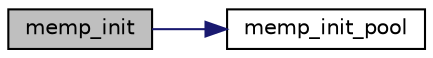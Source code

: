 digraph "memp_init"
{
 // LATEX_PDF_SIZE
  edge [fontname="Helvetica",fontsize="10",labelfontname="Helvetica",labelfontsize="10"];
  node [fontname="Helvetica",fontsize="10",shape=record];
  rankdir="LR";
  Node1 [label="memp_init",height=0.2,width=0.4,color="black", fillcolor="grey75", style="filled", fontcolor="black",tooltip=" "];
  Node1 -> Node2 [color="midnightblue",fontsize="10",style="solid",fontname="Helvetica"];
  Node2 [label="memp_init_pool",height=0.2,width=0.4,color="black", fillcolor="white", style="filled",URL="$memp_8c.html#a6416303426d05526bed33f241fa6ecd7",tooltip=" "];
}
